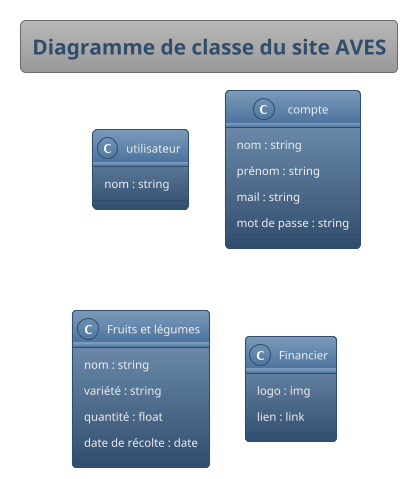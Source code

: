 @startuml
title "Diagramme de classe du site AVES"
!theme spacelab

Class u as "utilisateur" {

    nom : string

}

Class c as "compte" {

    nom : string
    prénom : string
    mail : string
    mot de passe : string

}

Class fel as "Fruits et légumes" {

    nom : string
    variété : string
    quantité : float
    date de récolte : date

}

Class fin as "Financier"{

    logo : img
    lien : link

}


@enduml